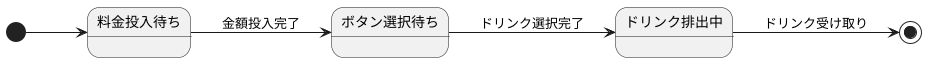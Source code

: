 @startuml 演習6-4ステートマシン図
left to right direction

[*] --> 料金投入待ち
料金投入待ち --> ボタン選択待ち : 金額投入完了
ボタン選択待ち --> ドリンク排出中 : ドリンク選択完了
ドリンク排出中 --> [*] : ドリンク受け取り

@enduml




